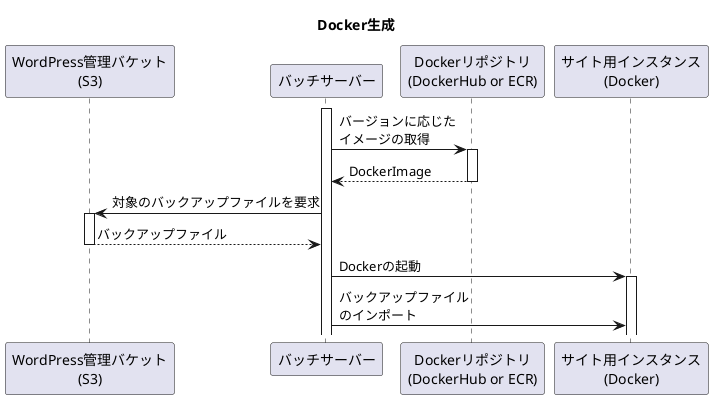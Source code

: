 @startuml Docker生成
title Docker生成

' アクター定義
participant "WordPress管理バケット\n(S3)" as wp
participant "バッチサーバー" as batch
participant "Dockerリポジトリ\n(DockerHub or ECR)" as dockerHub
participant "サイト用インスタンス\n(Docker)" as docker

' Dockerの起動
activate batch
batch -> dockerHub ++ : バージョンに応じた\nイメージの取得
batch <-- dockerHub -- : DockerImage
batch -> wp ++ : 対象のバックアップファイルを要求
batch <-- wp -- : バックアップファイル
batch -> docker ++ : Dockerの起動
batch -> docker : バックアップファイル\nのインポート

@enduml